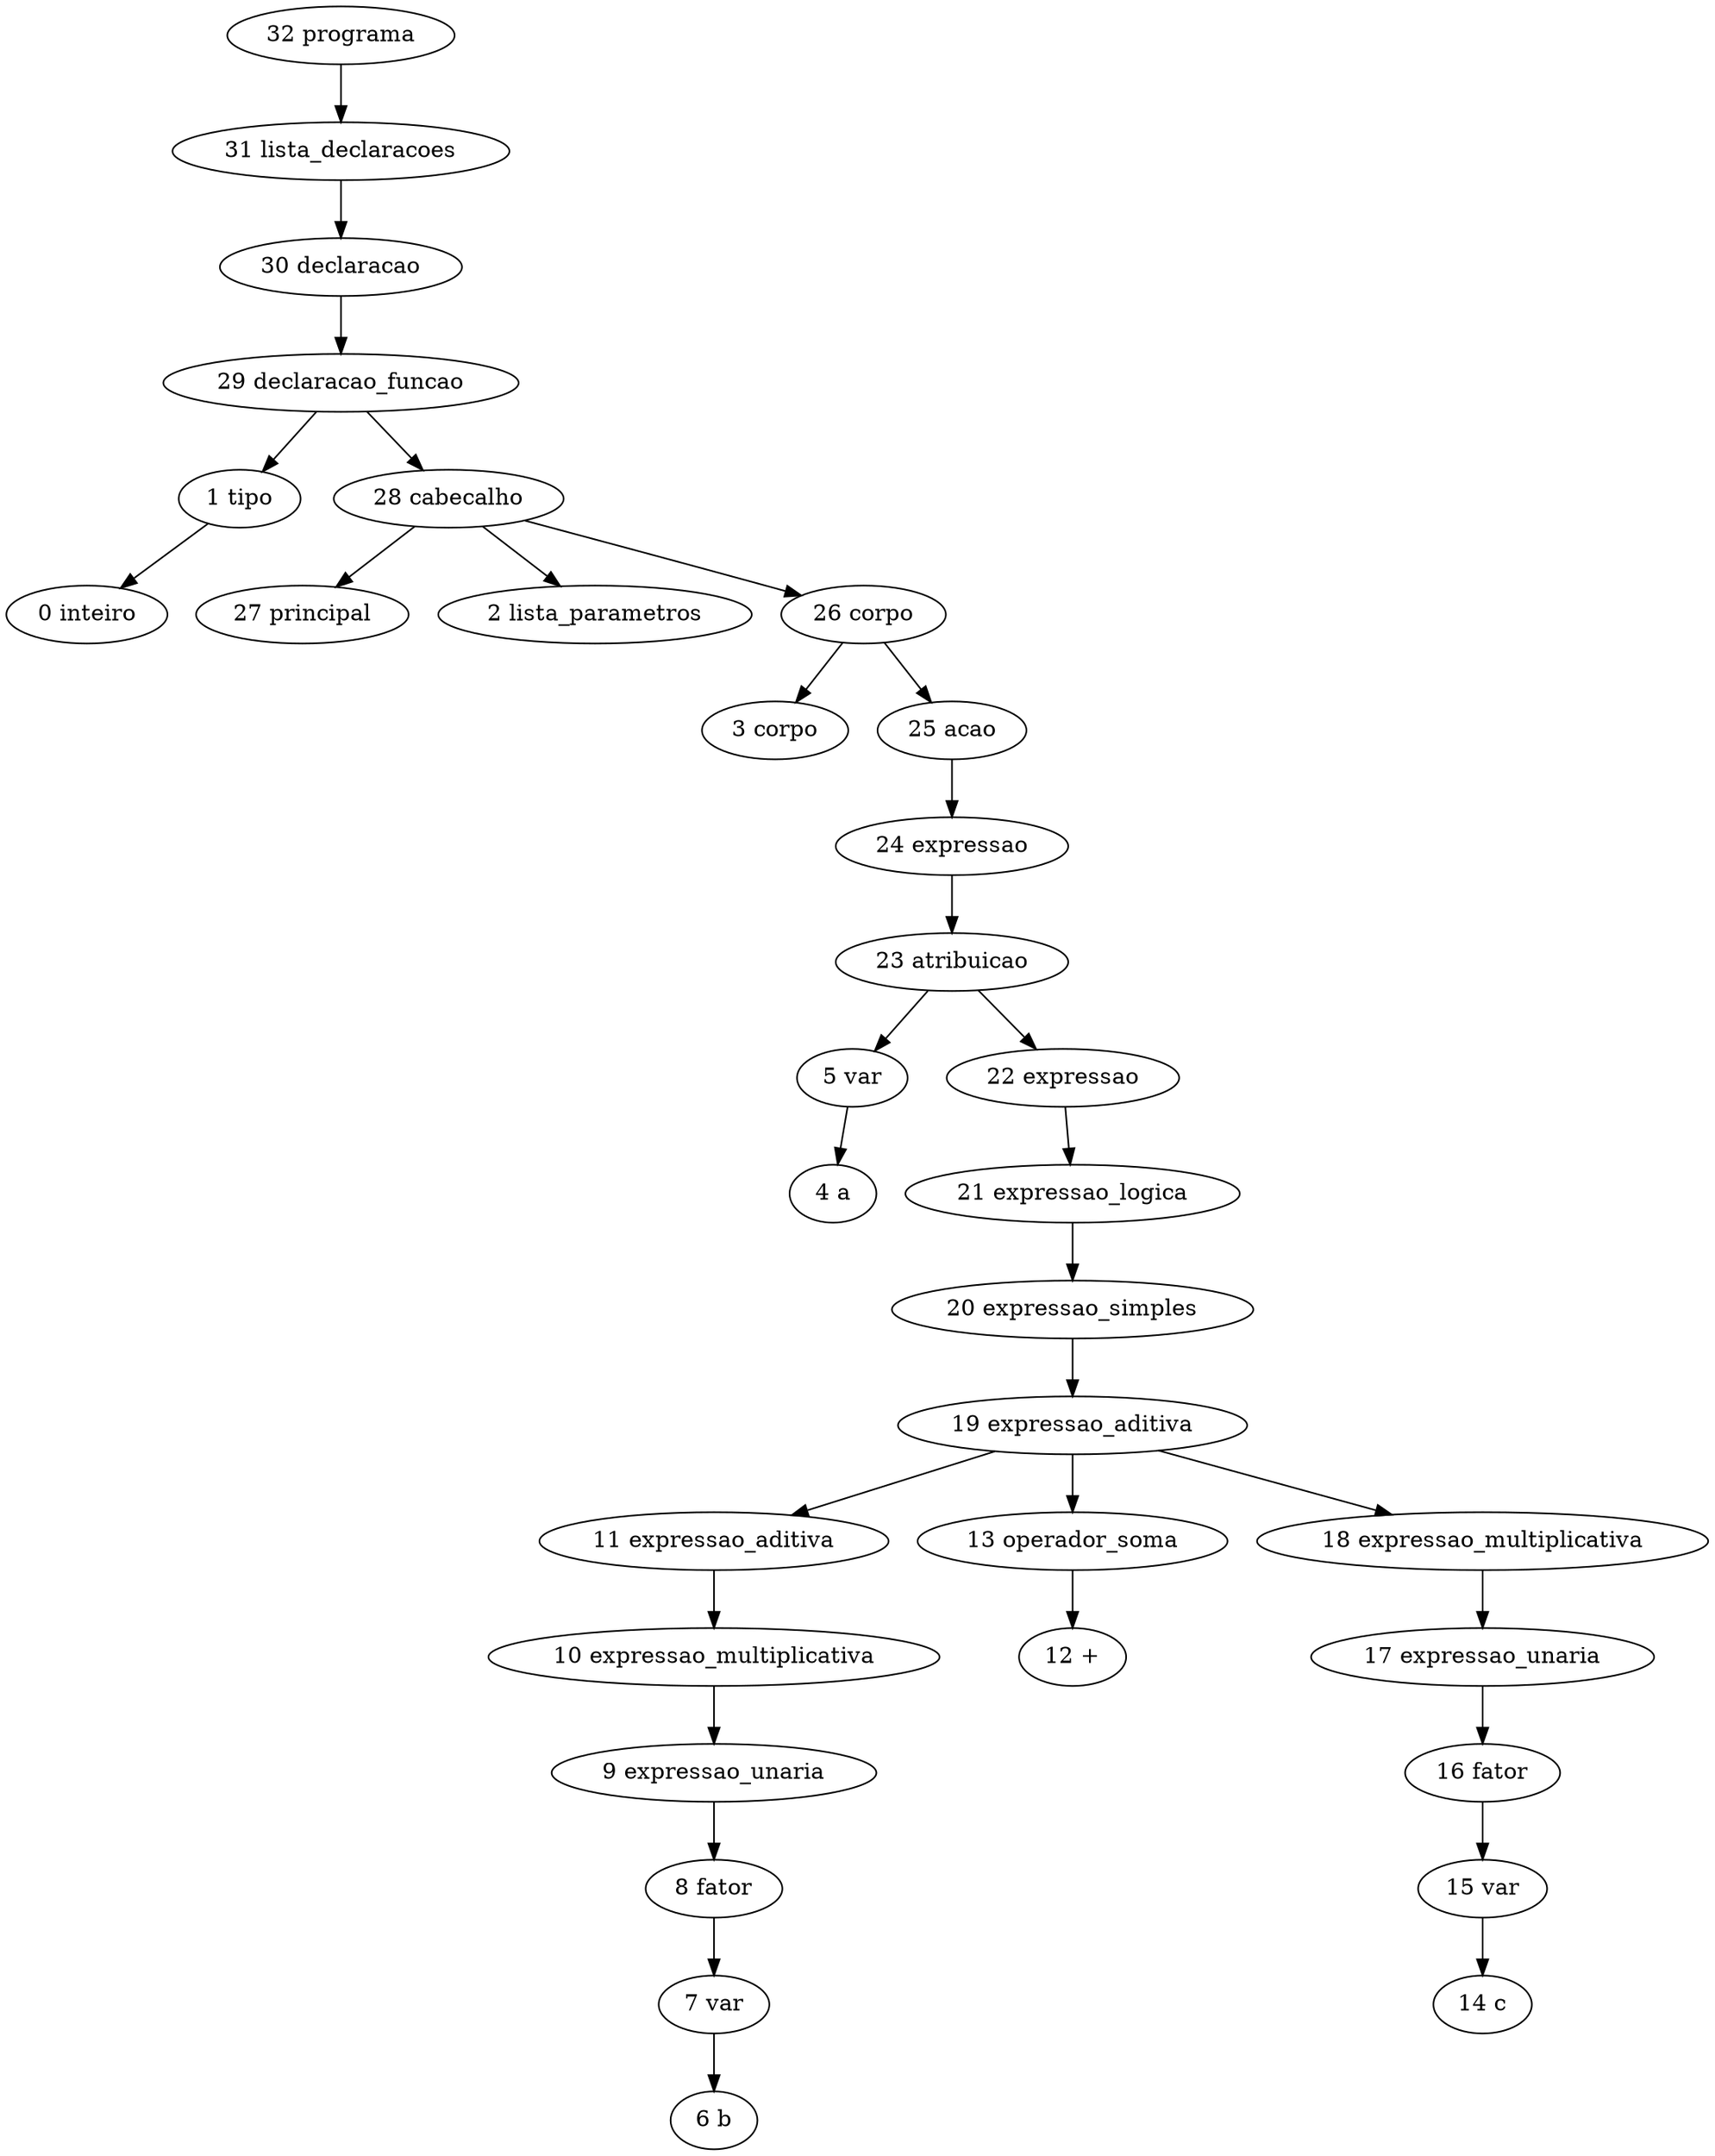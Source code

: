 // Análise sintática
digraph {
	"32 programa"
	"31 lista_declaracoes"
	"32 programa" -> "31 lista_declaracoes"
	"30 declaracao"
	"31 lista_declaracoes" -> "30 declaracao"
	"29 declaracao_funcao"
	"30 declaracao" -> "29 declaracao_funcao"
	"1 tipo"
	"29 declaracao_funcao" -> "1 tipo"
	"0 inteiro"
	"1 tipo" -> "0 inteiro"
	"28 cabecalho"
	"29 declaracao_funcao" -> "28 cabecalho"
	"27 principal"
	"28 cabecalho" -> "27 principal"
	"2 lista_parametros"
	"28 cabecalho" -> "2 lista_parametros"
	"26 corpo"
	"28 cabecalho" -> "26 corpo"
	"3 corpo"
	"26 corpo" -> "3 corpo"
	"25 acao"
	"26 corpo" -> "25 acao"
	"24 expressao"
	"25 acao" -> "24 expressao"
	"23 atribuicao"
	"24 expressao" -> "23 atribuicao"
	"5 var"
	"23 atribuicao" -> "5 var"
	"4 a"
	"5 var" -> "4 a"
	"22 expressao"
	"23 atribuicao" -> "22 expressao"
	"21 expressao_logica"
	"22 expressao" -> "21 expressao_logica"
	"20 expressao_simples"
	"21 expressao_logica" -> "20 expressao_simples"
	"19 expressao_aditiva"
	"20 expressao_simples" -> "19 expressao_aditiva"
	"11 expressao_aditiva"
	"19 expressao_aditiva" -> "11 expressao_aditiva"
	"10 expressao_multiplicativa"
	"11 expressao_aditiva" -> "10 expressao_multiplicativa"
	"9 expressao_unaria"
	"10 expressao_multiplicativa" -> "9 expressao_unaria"
	"8 fator"
	"9 expressao_unaria" -> "8 fator"
	"7 var"
	"8 fator" -> "7 var"
	"6 b"
	"7 var" -> "6 b"
	"13 operador_soma"
	"19 expressao_aditiva" -> "13 operador_soma"
	"12 +"
	"13 operador_soma" -> "12 +"
	"18 expressao_multiplicativa"
	"19 expressao_aditiva" -> "18 expressao_multiplicativa"
	"17 expressao_unaria"
	"18 expressao_multiplicativa" -> "17 expressao_unaria"
	"16 fator"
	"17 expressao_unaria" -> "16 fator"
	"15 var"
	"16 fator" -> "15 var"
	"14 c"
	"15 var" -> "14 c"
}
